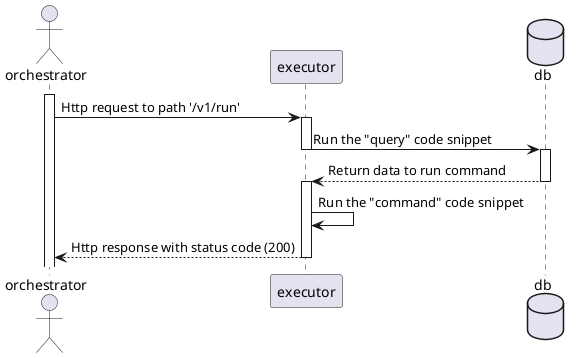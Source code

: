 @startuml JS code snippet executor
    
actor       "orchestrator" as orchestrator
participant "executor"     as executor
database    "db"           as db

activate orchestrator
orchestrator -> executor : Http request to path '/v1/run'

activate executor
executor -> db : Run the "query" code snippet
deactivate

activate db
db --> executor : Return data to run command
deactivate

activate executor
executor -> executor : Run the "command" code snippet
executor --> orchestrator : Http response with status code (200)
deactivate

@enduml
